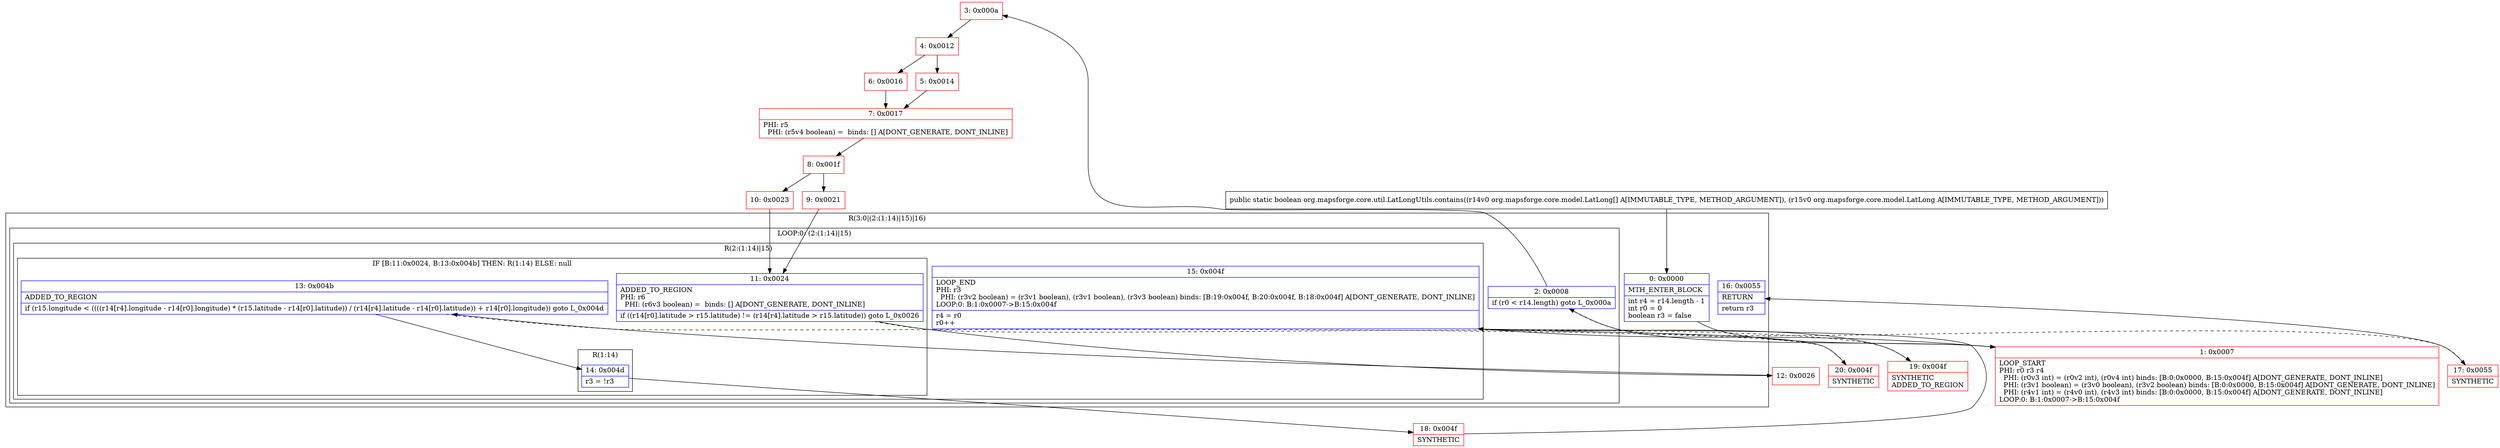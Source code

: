 digraph "CFG fororg.mapsforge.core.util.LatLongUtils.contains([Lorg\/mapsforge\/core\/model\/LatLong;Lorg\/mapsforge\/core\/model\/LatLong;)Z" {
subgraph cluster_Region_764995565 {
label = "R(3:0|(2:(1:14)|15)|16)";
node [shape=record,color=blue];
Node_0 [shape=record,label="{0\:\ 0x0000|MTH_ENTER_BLOCK\l|int r4 = r14.length \- 1\lint r0 = 0\lboolean r3 = false\l}"];
subgraph cluster_LoopRegion_799817656 {
label = "LOOP:0: (2:(1:14)|15)";
node [shape=record,color=blue];
Node_2 [shape=record,label="{2\:\ 0x0008|if (r0 \< r14.length) goto L_0x000a\l}"];
subgraph cluster_Region_1830866081 {
label = "R(2:(1:14)|15)";
node [shape=record,color=blue];
subgraph cluster_IfRegion_1118787130 {
label = "IF [B:11:0x0024, B:13:0x004b] THEN: R(1:14) ELSE: null";
node [shape=record,color=blue];
Node_11 [shape=record,label="{11\:\ 0x0024|ADDED_TO_REGION\lPHI: r6 \l  PHI: (r6v3 boolean) =  binds: [] A[DONT_GENERATE, DONT_INLINE]\l|if ((r14[r0].latitude \> r15.latitude) != (r14[r4].latitude \> r15.latitude)) goto L_0x0026\l}"];
Node_13 [shape=record,label="{13\:\ 0x004b|ADDED_TO_REGION\l|if (r15.longitude \< ((((r14[r4].longitude \- r14[r0].longitude) * (r15.latitude \- r14[r0].latitude)) \/ (r14[r4].latitude \- r14[r0].latitude)) + r14[r0].longitude)) goto L_0x004d\l}"];
subgraph cluster_Region_1172374063 {
label = "R(1:14)";
node [shape=record,color=blue];
Node_14 [shape=record,label="{14\:\ 0x004d|r3 = !r3\l}"];
}
}
Node_15 [shape=record,label="{15\:\ 0x004f|LOOP_END\lPHI: r3 \l  PHI: (r3v2 boolean) = (r3v1 boolean), (r3v1 boolean), (r3v3 boolean) binds: [B:19:0x004f, B:20:0x004f, B:18:0x004f] A[DONT_GENERATE, DONT_INLINE]\lLOOP:0: B:1:0x0007\-\>B:15:0x004f\l|r4 = r0\lr0++\l}"];
}
}
Node_16 [shape=record,label="{16\:\ 0x0055|RETURN\l|return r3\l}"];
}
Node_1 [shape=record,color=red,label="{1\:\ 0x0007|LOOP_START\lPHI: r0 r3 r4 \l  PHI: (r0v3 int) = (r0v2 int), (r0v4 int) binds: [B:0:0x0000, B:15:0x004f] A[DONT_GENERATE, DONT_INLINE]\l  PHI: (r3v1 boolean) = (r3v0 boolean), (r3v2 boolean) binds: [B:0:0x0000, B:15:0x004f] A[DONT_GENERATE, DONT_INLINE]\l  PHI: (r4v1 int) = (r4v0 int), (r4v3 int) binds: [B:0:0x0000, B:15:0x004f] A[DONT_GENERATE, DONT_INLINE]\lLOOP:0: B:1:0x0007\-\>B:15:0x004f\l}"];
Node_3 [shape=record,color=red,label="{3\:\ 0x000a}"];
Node_4 [shape=record,color=red,label="{4\:\ 0x0012}"];
Node_5 [shape=record,color=red,label="{5\:\ 0x0014}"];
Node_6 [shape=record,color=red,label="{6\:\ 0x0016}"];
Node_7 [shape=record,color=red,label="{7\:\ 0x0017|PHI: r5 \l  PHI: (r5v4 boolean) =  binds: [] A[DONT_GENERATE, DONT_INLINE]\l}"];
Node_8 [shape=record,color=red,label="{8\:\ 0x001f}"];
Node_9 [shape=record,color=red,label="{9\:\ 0x0021}"];
Node_10 [shape=record,color=red,label="{10\:\ 0x0023}"];
Node_12 [shape=record,color=red,label="{12\:\ 0x0026}"];
Node_17 [shape=record,color=red,label="{17\:\ 0x0055|SYNTHETIC\l}"];
Node_18 [shape=record,color=red,label="{18\:\ 0x004f|SYNTHETIC\l}"];
Node_19 [shape=record,color=red,label="{19\:\ 0x004f|SYNTHETIC\lADDED_TO_REGION\l}"];
Node_20 [shape=record,color=red,label="{20\:\ 0x004f|SYNTHETIC\l}"];
MethodNode[shape=record,label="{public static boolean org.mapsforge.core.util.LatLongUtils.contains((r14v0 org.mapsforge.core.model.LatLong[] A[IMMUTABLE_TYPE, METHOD_ARGUMENT]), (r15v0 org.mapsforge.core.model.LatLong A[IMMUTABLE_TYPE, METHOD_ARGUMENT])) }"];
MethodNode -> Node_0;
Node_0 -> Node_1;
Node_2 -> Node_3;
Node_2 -> Node_17[style=dashed];
Node_11 -> Node_12;
Node_11 -> Node_19[style=dashed];
Node_13 -> Node_14;
Node_13 -> Node_20[style=dashed];
Node_14 -> Node_18;
Node_15 -> Node_1;
Node_1 -> Node_2;
Node_3 -> Node_4;
Node_4 -> Node_5;
Node_4 -> Node_6;
Node_5 -> Node_7;
Node_6 -> Node_7;
Node_7 -> Node_8;
Node_8 -> Node_9;
Node_8 -> Node_10;
Node_9 -> Node_11;
Node_10 -> Node_11;
Node_12 -> Node_13;
Node_17 -> Node_16;
Node_18 -> Node_15;
Node_19 -> Node_15;
Node_20 -> Node_15;
}

